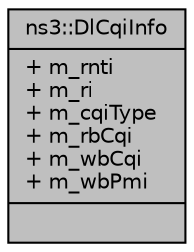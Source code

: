 digraph "ns3::DlCqiInfo"
{
  edge [fontname="Helvetica",fontsize="10",labelfontname="Helvetica",labelfontsize="10"];
  node [fontname="Helvetica",fontsize="10",shape=record];
  Node1 [label="{ns3::DlCqiInfo\n|+ m_rnti\l+ m_ri\l+ m_cqiType\l+ m_rbCqi\l+ m_wbCqi\l+ m_wbPmi\l|}",height=0.2,width=0.4,color="black", fillcolor="grey75", style="filled", fontcolor="black"];
}
